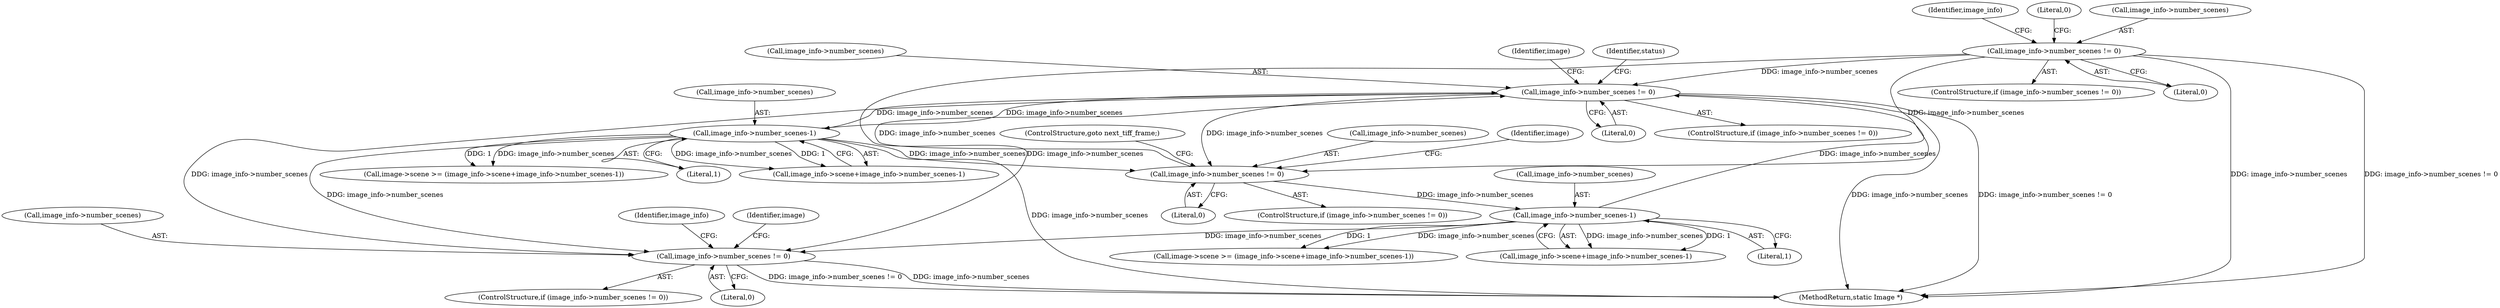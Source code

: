 digraph "0_ImageMagick_58cf5bf4fade82e3b510e8f3463a967278a3e410_0@pointer" {
"1003360" [label="(Call,image_info->number_scenes != 0)"];
"1000256" [label="(Call,image_info->number_scenes != 0)"];
"1003275" [label="(Call,image_info->number_scenes != 0)"];
"1001529" [label="(Call,image_info->number_scenes != 0)"];
"1003289" [label="(Call,image_info->number_scenes-1)"];
"1001543" [label="(Call,image_info->number_scenes-1)"];
"1001543" [label="(Call,image_info->number_scenes-1)"];
"1000255" [label="(ControlStructure,if (image_info->number_scenes != 0))"];
"1001535" [label="(Call,image->scene >= (image_info->scene+image_info->number_scenes-1))"];
"1000265" [label="(Identifier,image_info)"];
"1001554" [label="(ControlStructure,goto next_tiff_frame;)"];
"1000339" [label="(Literal,0)"];
"1003369" [label="(Identifier,image_info)"];
"1003384" [label="(Identifier,image)"];
"1001529" [label="(Call,image_info->number_scenes != 0)"];
"1003359" [label="(ControlStructure,if (image_info->number_scenes != 0))"];
"1001539" [label="(Call,image_info->scene+image_info->number_scenes-1)"];
"1003281" [label="(Call,image->scene >= (image_info->scene+image_info->number_scenes-1))"];
"1001530" [label="(Call,image_info->number_scenes)"];
"1001537" [label="(Identifier,image)"];
"1003293" [label="(Literal,1)"];
"1001544" [label="(Call,image_info->number_scenes)"];
"1003276" [label="(Call,image_info->number_scenes)"];
"1000256" [label="(Call,image_info->number_scenes != 0)"];
"1001533" [label="(Literal,0)"];
"1003290" [label="(Call,image_info->number_scenes)"];
"1003279" [label="(Literal,0)"];
"1000260" [label="(Literal,0)"];
"1003361" [label="(Call,image_info->number_scenes)"];
"1001528" [label="(ControlStructure,if (image_info->number_scenes != 0))"];
"1001547" [label="(Literal,1)"];
"1003275" [label="(Call,image_info->number_scenes != 0)"];
"1003364" [label="(Literal,0)"];
"1000257" [label="(Call,image_info->number_scenes)"];
"1003274" [label="(ControlStructure,if (image_info->number_scenes != 0))"];
"1003385" [label="(MethodReturn,static Image *)"];
"1003283" [label="(Identifier,image)"];
"1003289" [label="(Call,image_info->number_scenes-1)"];
"1003296" [label="(Identifier,status)"];
"1003285" [label="(Call,image_info->scene+image_info->number_scenes-1)"];
"1003360" [label="(Call,image_info->number_scenes != 0)"];
"1003360" -> "1003359"  [label="AST: "];
"1003360" -> "1003364"  [label="CFG: "];
"1003361" -> "1003360"  [label="AST: "];
"1003364" -> "1003360"  [label="AST: "];
"1003369" -> "1003360"  [label="CFG: "];
"1003384" -> "1003360"  [label="CFG: "];
"1003360" -> "1003385"  [label="DDG: image_info->number_scenes != 0"];
"1003360" -> "1003385"  [label="DDG: image_info->number_scenes"];
"1000256" -> "1003360"  [label="DDG: image_info->number_scenes"];
"1003275" -> "1003360"  [label="DDG: image_info->number_scenes"];
"1003289" -> "1003360"  [label="DDG: image_info->number_scenes"];
"1001543" -> "1003360"  [label="DDG: image_info->number_scenes"];
"1000256" -> "1000255"  [label="AST: "];
"1000256" -> "1000260"  [label="CFG: "];
"1000257" -> "1000256"  [label="AST: "];
"1000260" -> "1000256"  [label="AST: "];
"1000265" -> "1000256"  [label="CFG: "];
"1000339" -> "1000256"  [label="CFG: "];
"1000256" -> "1003385"  [label="DDG: image_info->number_scenes"];
"1000256" -> "1003385"  [label="DDG: image_info->number_scenes != 0"];
"1000256" -> "1001529"  [label="DDG: image_info->number_scenes"];
"1000256" -> "1003275"  [label="DDG: image_info->number_scenes"];
"1003275" -> "1003274"  [label="AST: "];
"1003275" -> "1003279"  [label="CFG: "];
"1003276" -> "1003275"  [label="AST: "];
"1003279" -> "1003275"  [label="AST: "];
"1003283" -> "1003275"  [label="CFG: "];
"1003296" -> "1003275"  [label="CFG: "];
"1003275" -> "1003385"  [label="DDG: image_info->number_scenes"];
"1003275" -> "1003385"  [label="DDG: image_info->number_scenes != 0"];
"1003275" -> "1001529"  [label="DDG: image_info->number_scenes"];
"1001529" -> "1003275"  [label="DDG: image_info->number_scenes"];
"1003289" -> "1003275"  [label="DDG: image_info->number_scenes"];
"1001543" -> "1003275"  [label="DDG: image_info->number_scenes"];
"1003275" -> "1003289"  [label="DDG: image_info->number_scenes"];
"1001529" -> "1001528"  [label="AST: "];
"1001529" -> "1001533"  [label="CFG: "];
"1001530" -> "1001529"  [label="AST: "];
"1001533" -> "1001529"  [label="AST: "];
"1001537" -> "1001529"  [label="CFG: "];
"1001554" -> "1001529"  [label="CFG: "];
"1003289" -> "1001529"  [label="DDG: image_info->number_scenes"];
"1001529" -> "1001543"  [label="DDG: image_info->number_scenes"];
"1003289" -> "1003285"  [label="AST: "];
"1003289" -> "1003293"  [label="CFG: "];
"1003290" -> "1003289"  [label="AST: "];
"1003293" -> "1003289"  [label="AST: "];
"1003285" -> "1003289"  [label="CFG: "];
"1003289" -> "1003385"  [label="DDG: image_info->number_scenes"];
"1003289" -> "1003281"  [label="DDG: image_info->number_scenes"];
"1003289" -> "1003281"  [label="DDG: 1"];
"1003289" -> "1003285"  [label="DDG: image_info->number_scenes"];
"1003289" -> "1003285"  [label="DDG: 1"];
"1001543" -> "1001539"  [label="AST: "];
"1001543" -> "1001547"  [label="CFG: "];
"1001544" -> "1001543"  [label="AST: "];
"1001547" -> "1001543"  [label="AST: "];
"1001539" -> "1001543"  [label="CFG: "];
"1001543" -> "1001535"  [label="DDG: image_info->number_scenes"];
"1001543" -> "1001535"  [label="DDG: 1"];
"1001543" -> "1001539"  [label="DDG: image_info->number_scenes"];
"1001543" -> "1001539"  [label="DDG: 1"];
}
